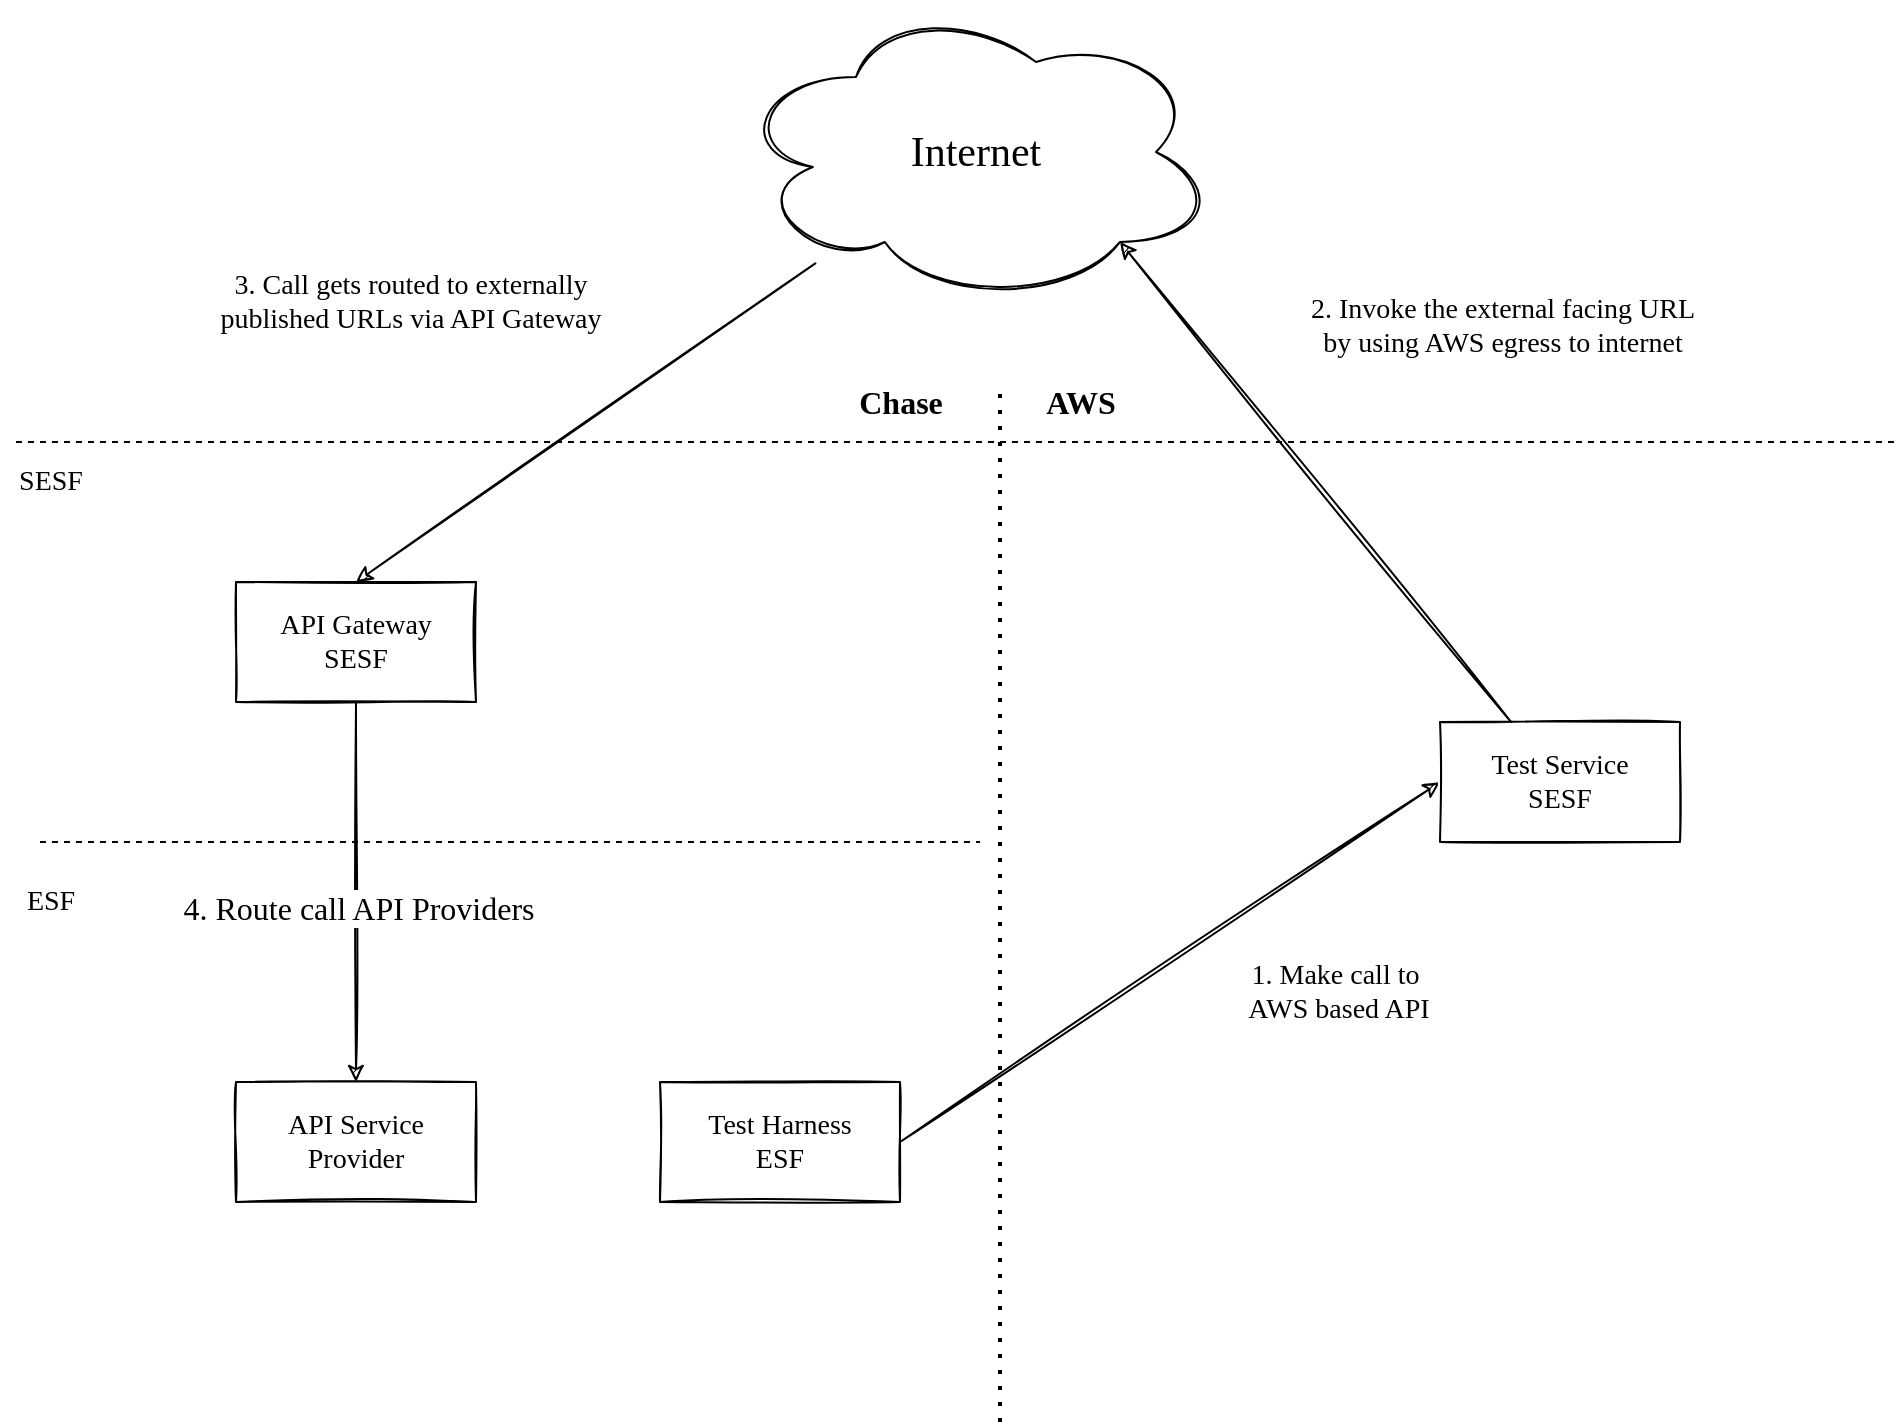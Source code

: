 <mxfile version="14.7.7" type="github">
  <diagram id="o4qf7e6weDutlTuTzYAn" name="Page-1">
    <mxGraphModel dx="1460" dy="1018" grid="1" gridSize="10" guides="1" tooltips="1" connect="1" arrows="1" fold="1" page="1" pageScale="1" pageWidth="1100" pageHeight="850" math="0" shadow="0">
      <root>
        <mxCell id="0" />
        <mxCell id="1" parent="0" />
        <mxCell id="rUYwuLHTmjwuJFgybunh-5" style="edgeStyle=orthogonalEdgeStyle;rounded=0;orthogonalLoop=1;jettySize=auto;html=1;fontFamily=Gloria Hallelujah;fontSource=https%3A%2F%2Ffonts.googleapis.com%2Fcss%3Ffamily%3DGloria%2BHallelujah;fontSize=14;entryX=0.5;entryY=0;entryDx=0;entryDy=0;sketch=1;" edge="1" parent="1" source="rUYwuLHTmjwuJFgybunh-1" target="rUYwuLHTmjwuJFgybunh-6">
          <mxGeometry relative="1" as="geometry">
            <mxPoint x="278" y="540" as="targetPoint" />
          </mxGeometry>
        </mxCell>
        <mxCell id="rUYwuLHTmjwuJFgybunh-23" value="4. Route call API Providers" style="edgeLabel;html=1;align=center;verticalAlign=middle;resizable=0;points=[];fontSize=16;fontFamily=Gloria Hallelujah;" vertex="1" connectable="0" parent="rUYwuLHTmjwuJFgybunh-5">
          <mxGeometry x="0.083" y="1" relative="1" as="geometry">
            <mxPoint as="offset" />
          </mxGeometry>
        </mxCell>
        <mxCell id="rUYwuLHTmjwuJFgybunh-1" value="API Gateway&lt;br&gt;SESF" style="rounded=0;whiteSpace=wrap;html=1;sketch=1;fontFamily=Gloria Hallelujah;fontSource=https%3A%2F%2Ffonts.googleapis.com%2Fcss%3Ffamily%3DGloria%2BHallelujah;fontSize=14;glass=0;shadow=0;" vertex="1" parent="1">
          <mxGeometry x="218" y="310" width="120" height="60" as="geometry" />
        </mxCell>
        <mxCell id="rUYwuLHTmjwuJFgybunh-14" style="edgeStyle=none;rounded=0;orthogonalLoop=1;jettySize=auto;html=1;entryX=0.5;entryY=0;entryDx=0;entryDy=0;fontFamily=Gloria Hallelujah;fontSource=https%3A%2F%2Ffonts.googleapis.com%2Fcss%3Ffamily%3DGloria%2BHallelujah;fontSize=14;sketch=1;" edge="1" parent="1" source="rUYwuLHTmjwuJFgybunh-2" target="rUYwuLHTmjwuJFgybunh-1">
          <mxGeometry relative="1" as="geometry" />
        </mxCell>
        <mxCell id="rUYwuLHTmjwuJFgybunh-15" value="3. Call gets routed to externally&lt;br&gt;published URLs via API Gateway" style="edgeLabel;html=1;align=center;verticalAlign=middle;resizable=0;points=[];fontSize=14;fontFamily=Gloria Hallelujah;rotation=0;" vertex="1" connectable="0" parent="rUYwuLHTmjwuJFgybunh-14">
          <mxGeometry x="-0.149" y="2" relative="1" as="geometry">
            <mxPoint x="-106" y="-50" as="offset" />
          </mxGeometry>
        </mxCell>
        <mxCell id="rUYwuLHTmjwuJFgybunh-2" value="Internet" style="ellipse;shape=cloud;whiteSpace=wrap;html=1;sketch=1;fontFamily=Gloria Hallelujah;fontSource=https%3A%2F%2Ffonts.googleapis.com%2Fcss%3Ffamily%3DGloria%2BHallelujah;fontSize=21;" vertex="1" parent="1">
          <mxGeometry x="468" y="20" width="240" height="150" as="geometry" />
        </mxCell>
        <mxCell id="rUYwuLHTmjwuJFgybunh-3" value="" style="endArrow=none;html=1;fontFamily=Gloria Hallelujah;fontSource=https%3A%2F%2Ffonts.googleapis.com%2Fcss%3Ffamily%3DGloria%2BHallelujah;fontSize=14;dashed=1;" edge="1" parent="1">
          <mxGeometry width="50" height="50" relative="1" as="geometry">
            <mxPoint x="108" y="240" as="sourcePoint" />
            <mxPoint x="1048" y="240" as="targetPoint" />
            <Array as="points" />
          </mxGeometry>
        </mxCell>
        <mxCell id="rUYwuLHTmjwuJFgybunh-10" style="rounded=0;orthogonalLoop=1;jettySize=auto;html=1;entryX=0;entryY=0.5;entryDx=0;entryDy=0;fontFamily=Gloria Hallelujah;fontSource=https%3A%2F%2Ffonts.googleapis.com%2Fcss%3Ffamily%3DGloria%2BHallelujah;fontSize=14;exitX=1;exitY=0.5;exitDx=0;exitDy=0;sketch=1;" edge="1" parent="1" source="rUYwuLHTmjwuJFgybunh-18" target="rUYwuLHTmjwuJFgybunh-7">
          <mxGeometry relative="1" as="geometry" />
        </mxCell>
        <mxCell id="rUYwuLHTmjwuJFgybunh-11" value="1. Make call to&amp;nbsp;&lt;br&gt;AWS based API" style="edgeLabel;html=1;align=center;verticalAlign=middle;resizable=0;points=[];fontSize=14;fontFamily=Gloria Hallelujah;rotation=0;" vertex="1" connectable="0" parent="rUYwuLHTmjwuJFgybunh-10">
          <mxGeometry x="0.086" y="-2" relative="1" as="geometry">
            <mxPoint x="71" y="21" as="offset" />
          </mxGeometry>
        </mxCell>
        <mxCell id="rUYwuLHTmjwuJFgybunh-6" value="API Service Provider" style="rounded=0;whiteSpace=wrap;html=1;sketch=1;fontFamily=Gloria Hallelujah;fontSource=https%3A%2F%2Ffonts.googleapis.com%2Fcss%3Ffamily%3DGloria%2BHallelujah;fontSize=14;glass=0;shadow=0;" vertex="1" parent="1">
          <mxGeometry x="218" y="560" width="120" height="60" as="geometry" />
        </mxCell>
        <mxCell id="rUYwuLHTmjwuJFgybunh-12" style="edgeStyle=none;rounded=0;orthogonalLoop=1;jettySize=auto;html=1;entryX=0.8;entryY=0.8;entryDx=0;entryDy=0;entryPerimeter=0;fontFamily=Gloria Hallelujah;fontSource=https%3A%2F%2Ffonts.googleapis.com%2Fcss%3Ffamily%3DGloria%2BHallelujah;fontSize=14;sketch=1;" edge="1" parent="1" source="rUYwuLHTmjwuJFgybunh-7" target="rUYwuLHTmjwuJFgybunh-2">
          <mxGeometry relative="1" as="geometry" />
        </mxCell>
        <mxCell id="rUYwuLHTmjwuJFgybunh-13" value="2. Invoke the external facing URL&lt;br&gt;by using AWS egress to internet" style="edgeLabel;html=1;align=center;verticalAlign=middle;resizable=0;points=[];fontSize=14;fontFamily=Gloria Hallelujah;rotation=0;" vertex="1" connectable="0" parent="rUYwuLHTmjwuJFgybunh-12">
          <mxGeometry x="0.199" y="-3" relative="1" as="geometry">
            <mxPoint x="110" y="-53" as="offset" />
          </mxGeometry>
        </mxCell>
        <mxCell id="rUYwuLHTmjwuJFgybunh-7" value="Test Service&lt;br&gt;SESF" style="rounded=0;whiteSpace=wrap;html=1;sketch=1;fontFamily=Gloria Hallelujah;fontSource=https%3A%2F%2Ffonts.googleapis.com%2Fcss%3Ffamily%3DGloria%2BHallelujah;fontSize=14;glass=0;shadow=0;" vertex="1" parent="1">
          <mxGeometry x="820" y="380" width="120" height="60" as="geometry" />
        </mxCell>
        <mxCell id="rUYwuLHTmjwuJFgybunh-8" value="Chase" style="text;html=1;resizable=0;autosize=1;align=center;verticalAlign=middle;points=[];fillColor=none;strokeColor=none;rounded=0;shadow=0;glass=0;sketch=1;fontFamily=Gloria Hallelujah;fontSource=https%3A%2F%2Ffonts.googleapis.com%2Fcss%3Ffamily%3DGloria%2BHallelujah;fontSize=16;fontStyle=1" vertex="1" parent="1">
          <mxGeometry x="520" y="210" width="60" height="20" as="geometry" />
        </mxCell>
        <mxCell id="rUYwuLHTmjwuJFgybunh-9" value="AWS" style="text;html=1;resizable=0;autosize=1;align=center;verticalAlign=middle;points=[];fillColor=none;strokeColor=none;rounded=0;shadow=0;glass=0;sketch=1;fontFamily=Gloria Hallelujah;fontSource=https%3A%2F%2Ffonts.googleapis.com%2Fcss%3Ffamily%3DGloria%2BHallelujah;fontSize=16;fontStyle=1" vertex="1" parent="1">
          <mxGeometry x="615" y="210" width="50" height="20" as="geometry" />
        </mxCell>
        <mxCell id="rUYwuLHTmjwuJFgybunh-18" value="Test Harness&lt;br&gt;ESF" style="rounded=0;whiteSpace=wrap;html=1;sketch=1;fontFamily=Gloria Hallelujah;fontSource=https%3A%2F%2Ffonts.googleapis.com%2Fcss%3Ffamily%3DGloria%2BHallelujah;fontSize=14;glass=0;shadow=0;" vertex="1" parent="1">
          <mxGeometry x="430" y="560" width="120" height="60" as="geometry" />
        </mxCell>
        <mxCell id="rUYwuLHTmjwuJFgybunh-19" value="" style="endArrow=none;dashed=1;html=1;fontFamily=Gloria Hallelujah;fontSource=https%3A%2F%2Ffonts.googleapis.com%2Fcss%3Ffamily%3DGloria%2BHallelujah;fontSize=14;" edge="1" parent="1">
          <mxGeometry width="50" height="50" relative="1" as="geometry">
            <mxPoint x="120" y="440" as="sourcePoint" />
            <mxPoint x="590" y="440" as="targetPoint" />
          </mxGeometry>
        </mxCell>
        <mxCell id="rUYwuLHTmjwuJFgybunh-21" value="SESF" style="text;html=1;resizable=0;autosize=1;align=center;verticalAlign=middle;points=[];fillColor=none;strokeColor=none;rounded=0;shadow=0;glass=0;sketch=1;fontFamily=Gloria Hallelujah;fontSource=https%3A%2F%2Ffonts.googleapis.com%2Fcss%3Ffamily%3DGloria%2BHallelujah;fontSize=14;" vertex="1" parent="1">
          <mxGeometry x="100" y="250" width="50" height="20" as="geometry" />
        </mxCell>
        <mxCell id="rUYwuLHTmjwuJFgybunh-22" value="ESF" style="text;html=1;resizable=0;autosize=1;align=center;verticalAlign=middle;points=[];fillColor=none;strokeColor=none;rounded=0;shadow=0;glass=0;sketch=1;fontFamily=Gloria Hallelujah;fontSource=https%3A%2F%2Ffonts.googleapis.com%2Fcss%3Ffamily%3DGloria%2BHallelujah;fontSize=14;" vertex="1" parent="1">
          <mxGeometry x="105" y="460" width="40" height="20" as="geometry" />
        </mxCell>
        <mxCell id="rUYwuLHTmjwuJFgybunh-24" value="" style="endArrow=none;dashed=1;html=1;dashPattern=1 3;strokeWidth=2;fontFamily=Gloria Hallelujah;fontSource=https%3A%2F%2Ffonts.googleapis.com%2Fcss%3Ffamily%3DGloria%2BHallelujah;fontSize=16;" edge="1" parent="1">
          <mxGeometry width="50" height="50" relative="1" as="geometry">
            <mxPoint x="600" y="730" as="sourcePoint" />
            <mxPoint x="600" y="210" as="targetPoint" />
          </mxGeometry>
        </mxCell>
      </root>
    </mxGraphModel>
  </diagram>
</mxfile>
